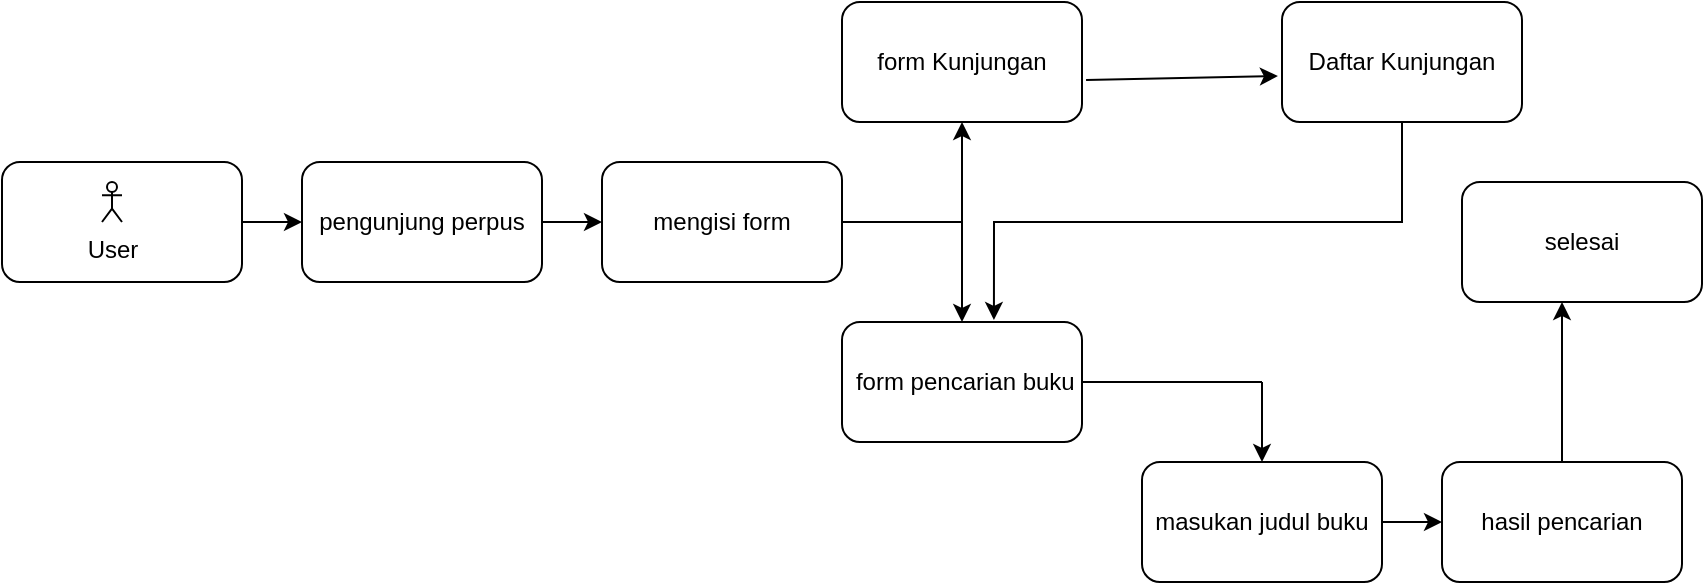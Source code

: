 <mxfile version="23.0.2" type="github">
  <diagram name="Page-1" id="-_thKESEbLb73HqjySur">
    <mxGraphModel dx="880" dy="478" grid="1" gridSize="10" guides="1" tooltips="1" connect="1" arrows="1" fold="1" page="1" pageScale="1" pageWidth="850" pageHeight="1100" math="0" shadow="0">
      <root>
        <mxCell id="0" />
        <mxCell id="1" parent="0" />
        <mxCell id="uOqtzAvK9Y0CFjzYPPIo-1" value="" style="rounded=1;whiteSpace=wrap;html=1;" vertex="1" parent="1">
          <mxGeometry y="200" width="120" height="60" as="geometry" />
        </mxCell>
        <mxCell id="uOqtzAvK9Y0CFjzYPPIo-2" value="mengisi form" style="rounded=1;whiteSpace=wrap;html=1;" vertex="1" parent="1">
          <mxGeometry x="300" y="200" width="120" height="60" as="geometry" />
        </mxCell>
        <mxCell id="uOqtzAvK9Y0CFjzYPPIo-4" value="pengunjung perpus" style="rounded=1;whiteSpace=wrap;html=1;" vertex="1" parent="1">
          <mxGeometry x="150" y="200" width="120" height="60" as="geometry" />
        </mxCell>
        <mxCell id="uOqtzAvK9Y0CFjzYPPIo-5" value="form Kunjungan" style="rounded=1;whiteSpace=wrap;html=1;" vertex="1" parent="1">
          <mxGeometry x="420" y="120" width="120" height="60" as="geometry" />
        </mxCell>
        <mxCell id="uOqtzAvK9Y0CFjzYPPIo-6" value="&amp;nbsp;form pencarian buku" style="rounded=1;whiteSpace=wrap;html=1;" vertex="1" parent="1">
          <mxGeometry x="420" y="280" width="120" height="60" as="geometry" />
        </mxCell>
        <mxCell id="uOqtzAvK9Y0CFjzYPPIo-7" value="masukan judul buku" style="rounded=1;whiteSpace=wrap;html=1;" vertex="1" parent="1">
          <mxGeometry x="570" y="350" width="120" height="60" as="geometry" />
        </mxCell>
        <mxCell id="uOqtzAvK9Y0CFjzYPPIo-8" value="hasil pencarian" style="rounded=1;whiteSpace=wrap;html=1;" vertex="1" parent="1">
          <mxGeometry x="720" y="350" width="120" height="60" as="geometry" />
        </mxCell>
        <mxCell id="uOqtzAvK9Y0CFjzYPPIo-9" value="" style="endArrow=classic;html=1;rounded=0;entryX=0;entryY=0.5;entryDx=0;entryDy=0;exitX=1;exitY=0.5;exitDx=0;exitDy=0;" edge="1" parent="1" source="uOqtzAvK9Y0CFjzYPPIo-1" target="uOqtzAvK9Y0CFjzYPPIo-4">
          <mxGeometry width="50" height="50" relative="1" as="geometry">
            <mxPoint x="140" y="230" as="sourcePoint" />
            <mxPoint x="190" y="180" as="targetPoint" />
          </mxGeometry>
        </mxCell>
        <mxCell id="uOqtzAvK9Y0CFjzYPPIo-10" value="" style="endArrow=classic;html=1;rounded=0;entryX=0;entryY=0.5;entryDx=0;entryDy=0;" edge="1" parent="1" source="uOqtzAvK9Y0CFjzYPPIo-4" target="uOqtzAvK9Y0CFjzYPPIo-2">
          <mxGeometry width="50" height="50" relative="1" as="geometry">
            <mxPoint x="310" y="230" as="sourcePoint" />
            <mxPoint x="360" y="180" as="targetPoint" />
          </mxGeometry>
        </mxCell>
        <mxCell id="uOqtzAvK9Y0CFjzYPPIo-17" value="Daftar Kunjungan" style="rounded=1;whiteSpace=wrap;html=1;" vertex="1" parent="1">
          <mxGeometry x="640" y="120" width="120" height="60" as="geometry" />
        </mxCell>
        <mxCell id="uOqtzAvK9Y0CFjzYPPIo-18" value="" style="endArrow=classic;html=1;rounded=0;entryX=-0.017;entryY=0.617;entryDx=0;entryDy=0;entryPerimeter=0;exitX=1.017;exitY=0.65;exitDx=0;exitDy=0;exitPerimeter=0;" edge="1" parent="1" source="uOqtzAvK9Y0CFjzYPPIo-5" target="uOqtzAvK9Y0CFjzYPPIo-17">
          <mxGeometry width="50" height="50" relative="1" as="geometry">
            <mxPoint x="640" y="160" as="sourcePoint" />
            <mxPoint x="690" y="110" as="targetPoint" />
          </mxGeometry>
        </mxCell>
        <mxCell id="uOqtzAvK9Y0CFjzYPPIo-19" value="selesai" style="rounded=1;whiteSpace=wrap;html=1;" vertex="1" parent="1">
          <mxGeometry x="730" y="210" width="120" height="60" as="geometry" />
        </mxCell>
        <mxCell id="uOqtzAvK9Y0CFjzYPPIo-24" value="" style="endArrow=none;html=1;rounded=0;exitX=1;exitY=0.5;exitDx=0;exitDy=0;" edge="1" parent="1" source="uOqtzAvK9Y0CFjzYPPIo-2">
          <mxGeometry width="50" height="50" relative="1" as="geometry">
            <mxPoint x="620" y="280" as="sourcePoint" />
            <mxPoint x="480" y="230" as="targetPoint" />
          </mxGeometry>
        </mxCell>
        <mxCell id="uOqtzAvK9Y0CFjzYPPIo-25" value="" style="endArrow=classic;startArrow=classic;html=1;rounded=0;entryX=0.5;entryY=1;entryDx=0;entryDy=0;exitX=0.5;exitY=0;exitDx=0;exitDy=0;" edge="1" parent="1" source="uOqtzAvK9Y0CFjzYPPIo-6" target="uOqtzAvK9Y0CFjzYPPIo-5">
          <mxGeometry width="50" height="50" relative="1" as="geometry">
            <mxPoint x="620" y="280" as="sourcePoint" />
            <mxPoint x="670" y="230" as="targetPoint" />
          </mxGeometry>
        </mxCell>
        <mxCell id="uOqtzAvK9Y0CFjzYPPIo-28" value="" style="endArrow=none;html=1;rounded=0;exitX=1;exitY=0.5;exitDx=0;exitDy=0;" edge="1" parent="1" source="uOqtzAvK9Y0CFjzYPPIo-6">
          <mxGeometry width="50" height="50" relative="1" as="geometry">
            <mxPoint x="590" y="330" as="sourcePoint" />
            <mxPoint x="630" y="310" as="targetPoint" />
          </mxGeometry>
        </mxCell>
        <mxCell id="uOqtzAvK9Y0CFjzYPPIo-29" value="" style="endArrow=classic;html=1;rounded=0;entryX=0.5;entryY=0;entryDx=0;entryDy=0;" edge="1" parent="1" target="uOqtzAvK9Y0CFjzYPPIo-7">
          <mxGeometry width="50" height="50" relative="1" as="geometry">
            <mxPoint x="630" y="310" as="sourcePoint" />
            <mxPoint x="680" y="260" as="targetPoint" />
          </mxGeometry>
        </mxCell>
        <mxCell id="uOqtzAvK9Y0CFjzYPPIo-30" value="" style="endArrow=classic;html=1;rounded=0;exitX=1;exitY=0.5;exitDx=0;exitDy=0;entryX=0;entryY=0.5;entryDx=0;entryDy=0;" edge="1" parent="1" source="uOqtzAvK9Y0CFjzYPPIo-7" target="uOqtzAvK9Y0CFjzYPPIo-8">
          <mxGeometry width="50" height="50" relative="1" as="geometry">
            <mxPoint x="670" y="500" as="sourcePoint" />
            <mxPoint x="720" y="450" as="targetPoint" />
          </mxGeometry>
        </mxCell>
        <mxCell id="uOqtzAvK9Y0CFjzYPPIo-31" value="" style="endArrow=classic;html=1;rounded=0;exitX=0.5;exitY=0;exitDx=0;exitDy=0;" edge="1" parent="1" source="uOqtzAvK9Y0CFjzYPPIo-8">
          <mxGeometry width="50" height="50" relative="1" as="geometry">
            <mxPoint x="770" y="330" as="sourcePoint" />
            <mxPoint x="780" y="270" as="targetPoint" />
          </mxGeometry>
        </mxCell>
        <mxCell id="uOqtzAvK9Y0CFjzYPPIo-32" value="User" style="shape=umlActor;verticalLabelPosition=bottom;verticalAlign=top;html=1;outlineConnect=0;" vertex="1" parent="1">
          <mxGeometry x="50" y="210" width="10" height="20" as="geometry" />
        </mxCell>
        <mxCell id="uOqtzAvK9Y0CFjzYPPIo-41" value="" style="endArrow=classic;html=1;rounded=0;entryX=0.633;entryY=-0.017;entryDx=0;entryDy=0;entryPerimeter=0;exitX=0.5;exitY=1;exitDx=0;exitDy=0;" edge="1" parent="1" source="uOqtzAvK9Y0CFjzYPPIo-17" target="uOqtzAvK9Y0CFjzYPPIo-6">
          <mxGeometry width="50" height="50" relative="1" as="geometry">
            <mxPoint x="610" y="250" as="sourcePoint" />
            <mxPoint x="660" y="200" as="targetPoint" />
            <Array as="points">
              <mxPoint x="700" y="230" />
              <mxPoint x="496" y="230" />
            </Array>
          </mxGeometry>
        </mxCell>
      </root>
    </mxGraphModel>
  </diagram>
</mxfile>
